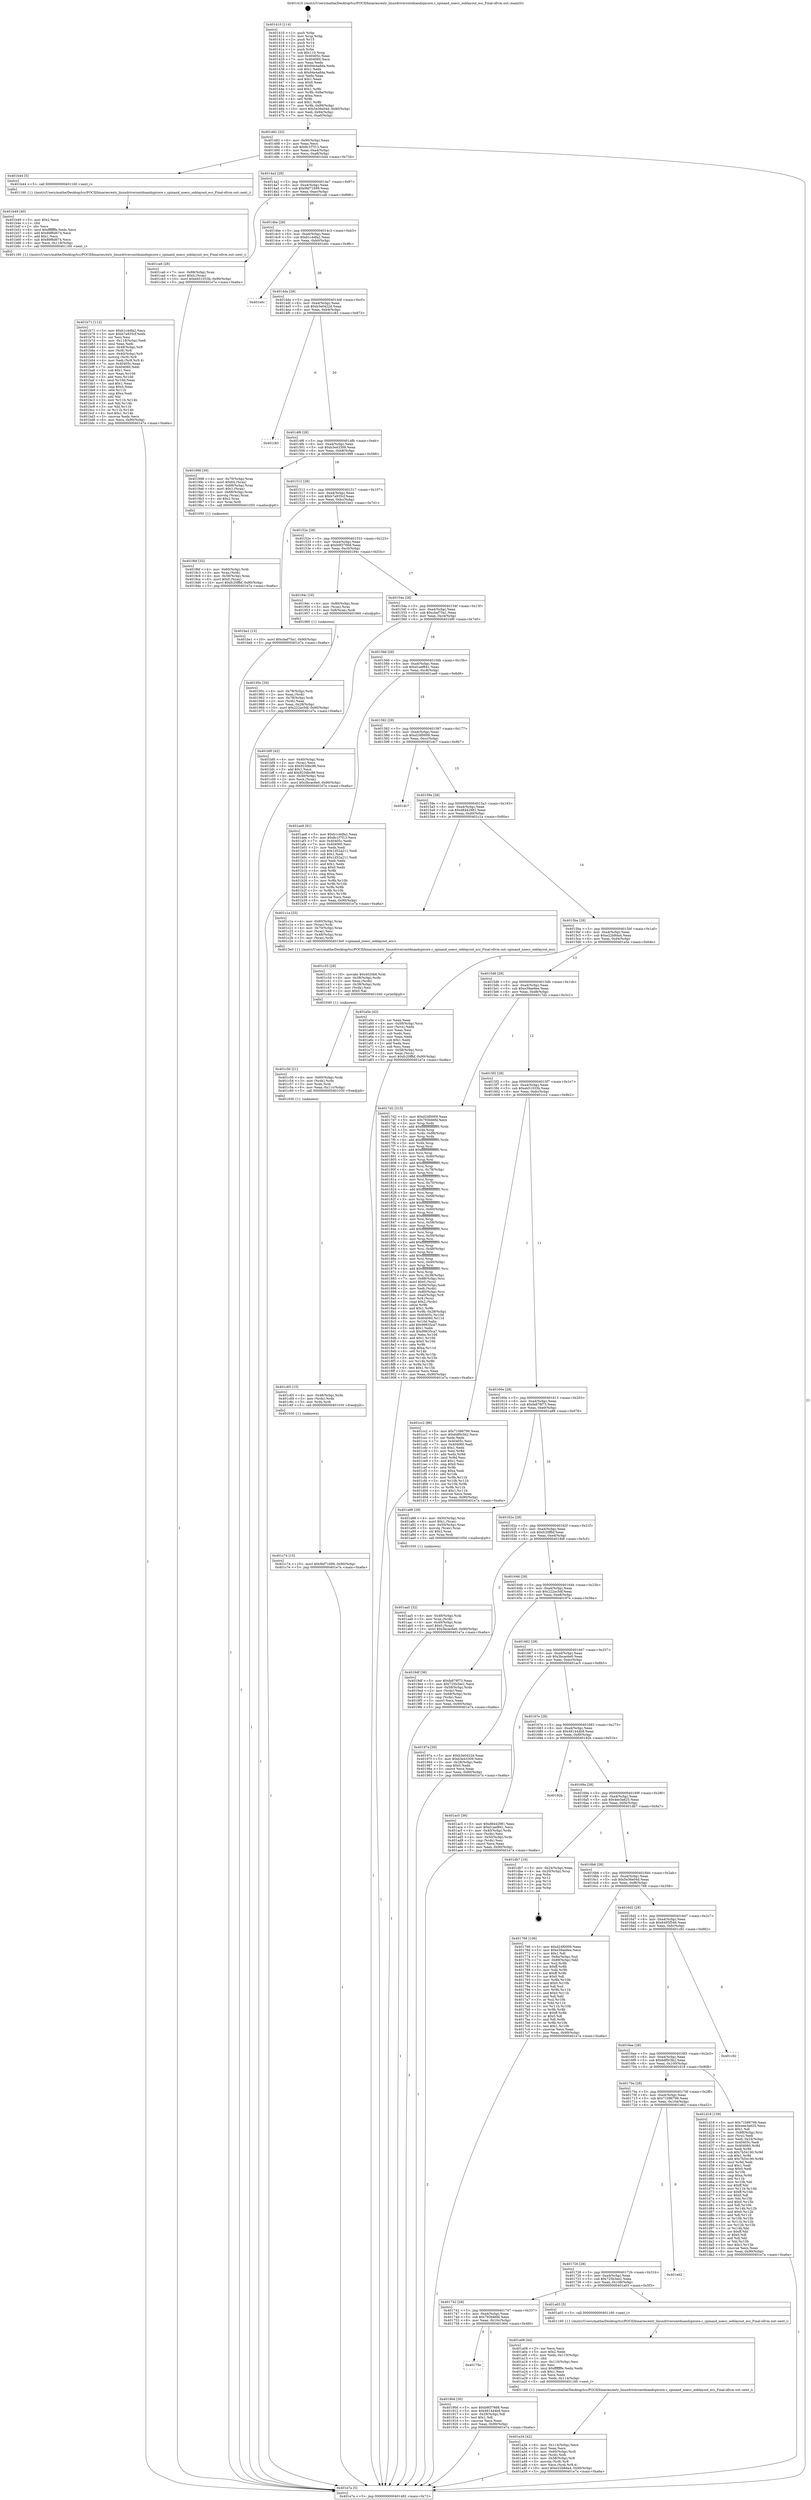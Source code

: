 digraph "0x401410" {
  label = "0x401410 (/mnt/c/Users/mathe/Desktop/tcc/POCII/binaries/extr_linuxdriversmtdnandspicore.c_spinand_noecc_ooblayout_ecc_Final-ollvm.out::main(0))"
  labelloc = "t"
  node[shape=record]

  Entry [label="",width=0.3,height=0.3,shape=circle,fillcolor=black,style=filled]
  "0x401482" [label="{
     0x401482 [32]\l
     | [instrs]\l
     &nbsp;&nbsp;0x401482 \<+6\>: mov -0x90(%rbp),%eax\l
     &nbsp;&nbsp;0x401488 \<+2\>: mov %eax,%ecx\l
     &nbsp;&nbsp;0x40148a \<+6\>: sub $0x8c1f7f13,%ecx\l
     &nbsp;&nbsp;0x401490 \<+6\>: mov %eax,-0xa4(%rbp)\l
     &nbsp;&nbsp;0x401496 \<+6\>: mov %ecx,-0xa8(%rbp)\l
     &nbsp;&nbsp;0x40149c \<+6\>: je 0000000000401b44 \<main+0x734\>\l
  }"]
  "0x401b44" [label="{
     0x401b44 [5]\l
     | [instrs]\l
     &nbsp;&nbsp;0x401b44 \<+5\>: call 0000000000401160 \<next_i\>\l
     | [calls]\l
     &nbsp;&nbsp;0x401160 \{1\} (/mnt/c/Users/mathe/Desktop/tcc/POCII/binaries/extr_linuxdriversmtdnandspicore.c_spinand_noecc_ooblayout_ecc_Final-ollvm.out::next_i)\l
  }"]
  "0x4014a2" [label="{
     0x4014a2 [28]\l
     | [instrs]\l
     &nbsp;&nbsp;0x4014a2 \<+5\>: jmp 00000000004014a7 \<main+0x97\>\l
     &nbsp;&nbsp;0x4014a7 \<+6\>: mov -0xa4(%rbp),%eax\l
     &nbsp;&nbsp;0x4014ad \<+5\>: sub $0x9bf71699,%eax\l
     &nbsp;&nbsp;0x4014b2 \<+6\>: mov %eax,-0xac(%rbp)\l
     &nbsp;&nbsp;0x4014b8 \<+6\>: je 0000000000401ca6 \<main+0x896\>\l
  }"]
  Exit [label="",width=0.3,height=0.3,shape=circle,fillcolor=black,style=filled,peripheries=2]
  "0x401ca6" [label="{
     0x401ca6 [28]\l
     | [instrs]\l
     &nbsp;&nbsp;0x401ca6 \<+7\>: mov -0x88(%rbp),%rax\l
     &nbsp;&nbsp;0x401cad \<+6\>: movl $0x0,(%rax)\l
     &nbsp;&nbsp;0x401cb3 \<+10\>: movl $0xeb51033b,-0x90(%rbp)\l
     &nbsp;&nbsp;0x401cbd \<+5\>: jmp 0000000000401e7a \<main+0xa6a\>\l
  }"]
  "0x4014be" [label="{
     0x4014be [28]\l
     | [instrs]\l
     &nbsp;&nbsp;0x4014be \<+5\>: jmp 00000000004014c3 \<main+0xb3\>\l
     &nbsp;&nbsp;0x4014c3 \<+6\>: mov -0xa4(%rbp),%eax\l
     &nbsp;&nbsp;0x4014c9 \<+5\>: sub $0xb1c4dfa2,%eax\l
     &nbsp;&nbsp;0x4014ce \<+6\>: mov %eax,-0xb0(%rbp)\l
     &nbsp;&nbsp;0x4014d4 \<+6\>: je 0000000000401e0c \<main+0x9fc\>\l
  }"]
  "0x401c74" [label="{
     0x401c74 [15]\l
     | [instrs]\l
     &nbsp;&nbsp;0x401c74 \<+10\>: movl $0x9bf71699,-0x90(%rbp)\l
     &nbsp;&nbsp;0x401c7e \<+5\>: jmp 0000000000401e7a \<main+0xa6a\>\l
  }"]
  "0x401e0c" [label="{
     0x401e0c\l
  }", style=dashed]
  "0x4014da" [label="{
     0x4014da [28]\l
     | [instrs]\l
     &nbsp;&nbsp;0x4014da \<+5\>: jmp 00000000004014df \<main+0xcf\>\l
     &nbsp;&nbsp;0x4014df \<+6\>: mov -0xa4(%rbp),%eax\l
     &nbsp;&nbsp;0x4014e5 \<+5\>: sub $0xb3e0422d,%eax\l
     &nbsp;&nbsp;0x4014ea \<+6\>: mov %eax,-0xb4(%rbp)\l
     &nbsp;&nbsp;0x4014f0 \<+6\>: je 0000000000401c83 \<main+0x873\>\l
  }"]
  "0x401c65" [label="{
     0x401c65 [15]\l
     | [instrs]\l
     &nbsp;&nbsp;0x401c65 \<+4\>: mov -0x48(%rbp),%rdx\l
     &nbsp;&nbsp;0x401c69 \<+3\>: mov (%rdx),%rdx\l
     &nbsp;&nbsp;0x401c6c \<+3\>: mov %rdx,%rdi\l
     &nbsp;&nbsp;0x401c6f \<+5\>: call 0000000000401030 \<free@plt\>\l
     | [calls]\l
     &nbsp;&nbsp;0x401030 \{1\} (unknown)\l
  }"]
  "0x401c83" [label="{
     0x401c83\l
  }", style=dashed]
  "0x4014f6" [label="{
     0x4014f6 [28]\l
     | [instrs]\l
     &nbsp;&nbsp;0x4014f6 \<+5\>: jmp 00000000004014fb \<main+0xeb\>\l
     &nbsp;&nbsp;0x4014fb \<+6\>: mov -0xa4(%rbp),%eax\l
     &nbsp;&nbsp;0x401501 \<+5\>: sub $0xb3e43309,%eax\l
     &nbsp;&nbsp;0x401506 \<+6\>: mov %eax,-0xb8(%rbp)\l
     &nbsp;&nbsp;0x40150c \<+6\>: je 0000000000401998 \<main+0x588\>\l
  }"]
  "0x401c50" [label="{
     0x401c50 [21]\l
     | [instrs]\l
     &nbsp;&nbsp;0x401c50 \<+4\>: mov -0x60(%rbp),%rdx\l
     &nbsp;&nbsp;0x401c54 \<+3\>: mov (%rdx),%rdx\l
     &nbsp;&nbsp;0x401c57 \<+3\>: mov %rdx,%rdi\l
     &nbsp;&nbsp;0x401c5a \<+6\>: mov %eax,-0x11c(%rbp)\l
     &nbsp;&nbsp;0x401c60 \<+5\>: call 0000000000401030 \<free@plt\>\l
     | [calls]\l
     &nbsp;&nbsp;0x401030 \{1\} (unknown)\l
  }"]
  "0x401998" [label="{
     0x401998 [39]\l
     | [instrs]\l
     &nbsp;&nbsp;0x401998 \<+4\>: mov -0x70(%rbp),%rax\l
     &nbsp;&nbsp;0x40199c \<+6\>: movl $0x64,(%rax)\l
     &nbsp;&nbsp;0x4019a2 \<+4\>: mov -0x68(%rbp),%rax\l
     &nbsp;&nbsp;0x4019a6 \<+6\>: movl $0x1,(%rax)\l
     &nbsp;&nbsp;0x4019ac \<+4\>: mov -0x68(%rbp),%rax\l
     &nbsp;&nbsp;0x4019b0 \<+3\>: movslq (%rax),%rax\l
     &nbsp;&nbsp;0x4019b3 \<+4\>: shl $0x2,%rax\l
     &nbsp;&nbsp;0x4019b7 \<+3\>: mov %rax,%rdi\l
     &nbsp;&nbsp;0x4019ba \<+5\>: call 0000000000401050 \<malloc@plt\>\l
     | [calls]\l
     &nbsp;&nbsp;0x401050 \{1\} (unknown)\l
  }"]
  "0x401512" [label="{
     0x401512 [28]\l
     | [instrs]\l
     &nbsp;&nbsp;0x401512 \<+5\>: jmp 0000000000401517 \<main+0x107\>\l
     &nbsp;&nbsp;0x401517 \<+6\>: mov -0xa4(%rbp),%eax\l
     &nbsp;&nbsp;0x40151d \<+5\>: sub $0xb7a935cf,%eax\l
     &nbsp;&nbsp;0x401522 \<+6\>: mov %eax,-0xbc(%rbp)\l
     &nbsp;&nbsp;0x401528 \<+6\>: je 0000000000401be1 \<main+0x7d1\>\l
  }"]
  "0x401c33" [label="{
     0x401c33 [29]\l
     | [instrs]\l
     &nbsp;&nbsp;0x401c33 \<+10\>: movabs $0x4020b6,%rdi\l
     &nbsp;&nbsp;0x401c3d \<+4\>: mov -0x38(%rbp),%rdx\l
     &nbsp;&nbsp;0x401c41 \<+2\>: mov %eax,(%rdx)\l
     &nbsp;&nbsp;0x401c43 \<+4\>: mov -0x38(%rbp),%rdx\l
     &nbsp;&nbsp;0x401c47 \<+2\>: mov (%rdx),%esi\l
     &nbsp;&nbsp;0x401c49 \<+2\>: mov $0x0,%al\l
     &nbsp;&nbsp;0x401c4b \<+5\>: call 0000000000401040 \<printf@plt\>\l
     | [calls]\l
     &nbsp;&nbsp;0x401040 \{1\} (unknown)\l
  }"]
  "0x401be1" [label="{
     0x401be1 [15]\l
     | [instrs]\l
     &nbsp;&nbsp;0x401be1 \<+10\>: movl $0xcbaf75a1,-0x90(%rbp)\l
     &nbsp;&nbsp;0x401beb \<+5\>: jmp 0000000000401e7a \<main+0xa6a\>\l
  }"]
  "0x40152e" [label="{
     0x40152e [28]\l
     | [instrs]\l
     &nbsp;&nbsp;0x40152e \<+5\>: jmp 0000000000401533 \<main+0x123\>\l
     &nbsp;&nbsp;0x401533 \<+6\>: mov -0xa4(%rbp),%eax\l
     &nbsp;&nbsp;0x401539 \<+5\>: sub $0xb9f37668,%eax\l
     &nbsp;&nbsp;0x40153e \<+6\>: mov %eax,-0xc0(%rbp)\l
     &nbsp;&nbsp;0x401544 \<+6\>: je 000000000040194c \<main+0x53c\>\l
  }"]
  "0x401b71" [label="{
     0x401b71 [112]\l
     | [instrs]\l
     &nbsp;&nbsp;0x401b71 \<+5\>: mov $0xb1c4dfa2,%ecx\l
     &nbsp;&nbsp;0x401b76 \<+5\>: mov $0xb7a935cf,%edx\l
     &nbsp;&nbsp;0x401b7b \<+2\>: xor %esi,%esi\l
     &nbsp;&nbsp;0x401b7d \<+6\>: mov -0x118(%rbp),%edi\l
     &nbsp;&nbsp;0x401b83 \<+3\>: imul %eax,%edi\l
     &nbsp;&nbsp;0x401b86 \<+4\>: mov -0x48(%rbp),%r8\l
     &nbsp;&nbsp;0x401b8a \<+3\>: mov (%r8),%r8\l
     &nbsp;&nbsp;0x401b8d \<+4\>: mov -0x40(%rbp),%r9\l
     &nbsp;&nbsp;0x401b91 \<+3\>: movslq (%r9),%r9\l
     &nbsp;&nbsp;0x401b94 \<+4\>: mov %edi,(%r8,%r9,4)\l
     &nbsp;&nbsp;0x401b98 \<+7\>: mov 0x40405c,%eax\l
     &nbsp;&nbsp;0x401b9f \<+7\>: mov 0x404060,%edi\l
     &nbsp;&nbsp;0x401ba6 \<+3\>: sub $0x1,%esi\l
     &nbsp;&nbsp;0x401ba9 \<+3\>: mov %eax,%r10d\l
     &nbsp;&nbsp;0x401bac \<+3\>: add %esi,%r10d\l
     &nbsp;&nbsp;0x401baf \<+4\>: imul %r10d,%eax\l
     &nbsp;&nbsp;0x401bb3 \<+3\>: and $0x1,%eax\l
     &nbsp;&nbsp;0x401bb6 \<+3\>: cmp $0x0,%eax\l
     &nbsp;&nbsp;0x401bb9 \<+4\>: sete %r11b\l
     &nbsp;&nbsp;0x401bbd \<+3\>: cmp $0xa,%edi\l
     &nbsp;&nbsp;0x401bc0 \<+3\>: setl %bl\l
     &nbsp;&nbsp;0x401bc3 \<+3\>: mov %r11b,%r14b\l
     &nbsp;&nbsp;0x401bc6 \<+3\>: and %bl,%r14b\l
     &nbsp;&nbsp;0x401bc9 \<+3\>: xor %bl,%r11b\l
     &nbsp;&nbsp;0x401bcc \<+3\>: or %r11b,%r14b\l
     &nbsp;&nbsp;0x401bcf \<+4\>: test $0x1,%r14b\l
     &nbsp;&nbsp;0x401bd3 \<+3\>: cmovne %edx,%ecx\l
     &nbsp;&nbsp;0x401bd6 \<+6\>: mov %ecx,-0x90(%rbp)\l
     &nbsp;&nbsp;0x401bdc \<+5\>: jmp 0000000000401e7a \<main+0xa6a\>\l
  }"]
  "0x40194c" [label="{
     0x40194c [16]\l
     | [instrs]\l
     &nbsp;&nbsp;0x40194c \<+4\>: mov -0x80(%rbp),%rax\l
     &nbsp;&nbsp;0x401950 \<+3\>: mov (%rax),%rax\l
     &nbsp;&nbsp;0x401953 \<+4\>: mov 0x8(%rax),%rdi\l
     &nbsp;&nbsp;0x401957 \<+5\>: call 0000000000401060 \<atoi@plt\>\l
     | [calls]\l
     &nbsp;&nbsp;0x401060 \{1\} (unknown)\l
  }"]
  "0x40154a" [label="{
     0x40154a [28]\l
     | [instrs]\l
     &nbsp;&nbsp;0x40154a \<+5\>: jmp 000000000040154f \<main+0x13f\>\l
     &nbsp;&nbsp;0x40154f \<+6\>: mov -0xa4(%rbp),%eax\l
     &nbsp;&nbsp;0x401555 \<+5\>: sub $0xcbaf75a1,%eax\l
     &nbsp;&nbsp;0x40155a \<+6\>: mov %eax,-0xc4(%rbp)\l
     &nbsp;&nbsp;0x401560 \<+6\>: je 0000000000401bf0 \<main+0x7e0\>\l
  }"]
  "0x401b49" [label="{
     0x401b49 [40]\l
     | [instrs]\l
     &nbsp;&nbsp;0x401b49 \<+5\>: mov $0x2,%ecx\l
     &nbsp;&nbsp;0x401b4e \<+1\>: cltd\l
     &nbsp;&nbsp;0x401b4f \<+2\>: idiv %ecx\l
     &nbsp;&nbsp;0x401b51 \<+6\>: imul $0xfffffffe,%edx,%ecx\l
     &nbsp;&nbsp;0x401b57 \<+6\>: add $0x89f6d674,%ecx\l
     &nbsp;&nbsp;0x401b5d \<+3\>: add $0x1,%ecx\l
     &nbsp;&nbsp;0x401b60 \<+6\>: sub $0x89f6d674,%ecx\l
     &nbsp;&nbsp;0x401b66 \<+6\>: mov %ecx,-0x118(%rbp)\l
     &nbsp;&nbsp;0x401b6c \<+5\>: call 0000000000401160 \<next_i\>\l
     | [calls]\l
     &nbsp;&nbsp;0x401160 \{1\} (/mnt/c/Users/mathe/Desktop/tcc/POCII/binaries/extr_linuxdriversmtdnandspicore.c_spinand_noecc_ooblayout_ecc_Final-ollvm.out::next_i)\l
  }"]
  "0x401bf0" [label="{
     0x401bf0 [42]\l
     | [instrs]\l
     &nbsp;&nbsp;0x401bf0 \<+4\>: mov -0x40(%rbp),%rax\l
     &nbsp;&nbsp;0x401bf4 \<+2\>: mov (%rax),%ecx\l
     &nbsp;&nbsp;0x401bf6 \<+6\>: sub $0x923dbc98,%ecx\l
     &nbsp;&nbsp;0x401bfc \<+3\>: add $0x1,%ecx\l
     &nbsp;&nbsp;0x401bff \<+6\>: add $0x923dbc98,%ecx\l
     &nbsp;&nbsp;0x401c05 \<+4\>: mov -0x40(%rbp),%rax\l
     &nbsp;&nbsp;0x401c09 \<+2\>: mov %ecx,(%rax)\l
     &nbsp;&nbsp;0x401c0b \<+10\>: movl $0x3bcac6e0,-0x90(%rbp)\l
     &nbsp;&nbsp;0x401c15 \<+5\>: jmp 0000000000401e7a \<main+0xa6a\>\l
  }"]
  "0x401566" [label="{
     0x401566 [28]\l
     | [instrs]\l
     &nbsp;&nbsp;0x401566 \<+5\>: jmp 000000000040156b \<main+0x15b\>\l
     &nbsp;&nbsp;0x40156b \<+6\>: mov -0xa4(%rbp),%eax\l
     &nbsp;&nbsp;0x401571 \<+5\>: sub $0xd1aef841,%eax\l
     &nbsp;&nbsp;0x401576 \<+6\>: mov %eax,-0xc8(%rbp)\l
     &nbsp;&nbsp;0x40157c \<+6\>: je 0000000000401ae9 \<main+0x6d9\>\l
  }"]
  "0x401aa5" [label="{
     0x401aa5 [32]\l
     | [instrs]\l
     &nbsp;&nbsp;0x401aa5 \<+4\>: mov -0x48(%rbp),%rdi\l
     &nbsp;&nbsp;0x401aa9 \<+3\>: mov %rax,(%rdi)\l
     &nbsp;&nbsp;0x401aac \<+4\>: mov -0x40(%rbp),%rax\l
     &nbsp;&nbsp;0x401ab0 \<+6\>: movl $0x0,(%rax)\l
     &nbsp;&nbsp;0x401ab6 \<+10\>: movl $0x3bcac6e0,-0x90(%rbp)\l
     &nbsp;&nbsp;0x401ac0 \<+5\>: jmp 0000000000401e7a \<main+0xa6a\>\l
  }"]
  "0x401ae9" [label="{
     0x401ae9 [91]\l
     | [instrs]\l
     &nbsp;&nbsp;0x401ae9 \<+5\>: mov $0xb1c4dfa2,%eax\l
     &nbsp;&nbsp;0x401aee \<+5\>: mov $0x8c1f7f13,%ecx\l
     &nbsp;&nbsp;0x401af3 \<+7\>: mov 0x40405c,%edx\l
     &nbsp;&nbsp;0x401afa \<+7\>: mov 0x404060,%esi\l
     &nbsp;&nbsp;0x401b01 \<+2\>: mov %edx,%edi\l
     &nbsp;&nbsp;0x401b03 \<+6\>: sub $0x1d52a211,%edi\l
     &nbsp;&nbsp;0x401b09 \<+3\>: sub $0x1,%edi\l
     &nbsp;&nbsp;0x401b0c \<+6\>: add $0x1d52a211,%edi\l
     &nbsp;&nbsp;0x401b12 \<+3\>: imul %edi,%edx\l
     &nbsp;&nbsp;0x401b15 \<+3\>: and $0x1,%edx\l
     &nbsp;&nbsp;0x401b18 \<+3\>: cmp $0x0,%edx\l
     &nbsp;&nbsp;0x401b1b \<+4\>: sete %r8b\l
     &nbsp;&nbsp;0x401b1f \<+3\>: cmp $0xa,%esi\l
     &nbsp;&nbsp;0x401b22 \<+4\>: setl %r9b\l
     &nbsp;&nbsp;0x401b26 \<+3\>: mov %r8b,%r10b\l
     &nbsp;&nbsp;0x401b29 \<+3\>: and %r9b,%r10b\l
     &nbsp;&nbsp;0x401b2c \<+3\>: xor %r9b,%r8b\l
     &nbsp;&nbsp;0x401b2f \<+3\>: or %r8b,%r10b\l
     &nbsp;&nbsp;0x401b32 \<+4\>: test $0x1,%r10b\l
     &nbsp;&nbsp;0x401b36 \<+3\>: cmovne %ecx,%eax\l
     &nbsp;&nbsp;0x401b39 \<+6\>: mov %eax,-0x90(%rbp)\l
     &nbsp;&nbsp;0x401b3f \<+5\>: jmp 0000000000401e7a \<main+0xa6a\>\l
  }"]
  "0x401582" [label="{
     0x401582 [28]\l
     | [instrs]\l
     &nbsp;&nbsp;0x401582 \<+5\>: jmp 0000000000401587 \<main+0x177\>\l
     &nbsp;&nbsp;0x401587 \<+6\>: mov -0xa4(%rbp),%eax\l
     &nbsp;&nbsp;0x40158d \<+5\>: sub $0xd24f0009,%eax\l
     &nbsp;&nbsp;0x401592 \<+6\>: mov %eax,-0xcc(%rbp)\l
     &nbsp;&nbsp;0x401598 \<+6\>: je 0000000000401dc7 \<main+0x9b7\>\l
  }"]
  "0x401a34" [label="{
     0x401a34 [42]\l
     | [instrs]\l
     &nbsp;&nbsp;0x401a34 \<+6\>: mov -0x114(%rbp),%ecx\l
     &nbsp;&nbsp;0x401a3a \<+3\>: imul %eax,%ecx\l
     &nbsp;&nbsp;0x401a3d \<+4\>: mov -0x60(%rbp),%rdi\l
     &nbsp;&nbsp;0x401a41 \<+3\>: mov (%rdi),%rdi\l
     &nbsp;&nbsp;0x401a44 \<+4\>: mov -0x58(%rbp),%r8\l
     &nbsp;&nbsp;0x401a48 \<+3\>: movslq (%r8),%r8\l
     &nbsp;&nbsp;0x401a4b \<+4\>: mov %ecx,(%rdi,%r8,4)\l
     &nbsp;&nbsp;0x401a4f \<+10\>: movl $0xe22b8da4,-0x90(%rbp)\l
     &nbsp;&nbsp;0x401a59 \<+5\>: jmp 0000000000401e7a \<main+0xa6a\>\l
  }"]
  "0x401dc7" [label="{
     0x401dc7\l
  }", style=dashed]
  "0x40159e" [label="{
     0x40159e [28]\l
     | [instrs]\l
     &nbsp;&nbsp;0x40159e \<+5\>: jmp 00000000004015a3 \<main+0x193\>\l
     &nbsp;&nbsp;0x4015a3 \<+6\>: mov -0xa4(%rbp),%eax\l
     &nbsp;&nbsp;0x4015a9 \<+5\>: sub $0xd8442981,%eax\l
     &nbsp;&nbsp;0x4015ae \<+6\>: mov %eax,-0xd0(%rbp)\l
     &nbsp;&nbsp;0x4015b4 \<+6\>: je 0000000000401c1a \<main+0x80a\>\l
  }"]
  "0x401a08" [label="{
     0x401a08 [44]\l
     | [instrs]\l
     &nbsp;&nbsp;0x401a08 \<+2\>: xor %ecx,%ecx\l
     &nbsp;&nbsp;0x401a0a \<+5\>: mov $0x2,%edx\l
     &nbsp;&nbsp;0x401a0f \<+6\>: mov %edx,-0x110(%rbp)\l
     &nbsp;&nbsp;0x401a15 \<+1\>: cltd\l
     &nbsp;&nbsp;0x401a16 \<+6\>: mov -0x110(%rbp),%esi\l
     &nbsp;&nbsp;0x401a1c \<+2\>: idiv %esi\l
     &nbsp;&nbsp;0x401a1e \<+6\>: imul $0xfffffffe,%edx,%edx\l
     &nbsp;&nbsp;0x401a24 \<+3\>: sub $0x1,%ecx\l
     &nbsp;&nbsp;0x401a27 \<+2\>: sub %ecx,%edx\l
     &nbsp;&nbsp;0x401a29 \<+6\>: mov %edx,-0x114(%rbp)\l
     &nbsp;&nbsp;0x401a2f \<+5\>: call 0000000000401160 \<next_i\>\l
     | [calls]\l
     &nbsp;&nbsp;0x401160 \{1\} (/mnt/c/Users/mathe/Desktop/tcc/POCII/binaries/extr_linuxdriversmtdnandspicore.c_spinand_noecc_ooblayout_ecc_Final-ollvm.out::next_i)\l
  }"]
  "0x401c1a" [label="{
     0x401c1a [25]\l
     | [instrs]\l
     &nbsp;&nbsp;0x401c1a \<+4\>: mov -0x60(%rbp),%rax\l
     &nbsp;&nbsp;0x401c1e \<+3\>: mov (%rax),%rdi\l
     &nbsp;&nbsp;0x401c21 \<+4\>: mov -0x70(%rbp),%rax\l
     &nbsp;&nbsp;0x401c25 \<+2\>: mov (%rax),%esi\l
     &nbsp;&nbsp;0x401c27 \<+4\>: mov -0x48(%rbp),%rax\l
     &nbsp;&nbsp;0x401c2b \<+3\>: mov (%rax),%rdx\l
     &nbsp;&nbsp;0x401c2e \<+5\>: call 00000000004013e0 \<spinand_noecc_ooblayout_ecc\>\l
     | [calls]\l
     &nbsp;&nbsp;0x4013e0 \{1\} (/mnt/c/Users/mathe/Desktop/tcc/POCII/binaries/extr_linuxdriversmtdnandspicore.c_spinand_noecc_ooblayout_ecc_Final-ollvm.out::spinand_noecc_ooblayout_ecc)\l
  }"]
  "0x4015ba" [label="{
     0x4015ba [28]\l
     | [instrs]\l
     &nbsp;&nbsp;0x4015ba \<+5\>: jmp 00000000004015bf \<main+0x1af\>\l
     &nbsp;&nbsp;0x4015bf \<+6\>: mov -0xa4(%rbp),%eax\l
     &nbsp;&nbsp;0x4015c5 \<+5\>: sub $0xe22b8da4,%eax\l
     &nbsp;&nbsp;0x4015ca \<+6\>: mov %eax,-0xd4(%rbp)\l
     &nbsp;&nbsp;0x4015d0 \<+6\>: je 0000000000401a5e \<main+0x64e\>\l
  }"]
  "0x4019bf" [label="{
     0x4019bf [32]\l
     | [instrs]\l
     &nbsp;&nbsp;0x4019bf \<+4\>: mov -0x60(%rbp),%rdi\l
     &nbsp;&nbsp;0x4019c3 \<+3\>: mov %rax,(%rdi)\l
     &nbsp;&nbsp;0x4019c6 \<+4\>: mov -0x58(%rbp),%rax\l
     &nbsp;&nbsp;0x4019ca \<+6\>: movl $0x0,(%rax)\l
     &nbsp;&nbsp;0x4019d0 \<+10\>: movl $0xfc20ffbf,-0x90(%rbp)\l
     &nbsp;&nbsp;0x4019da \<+5\>: jmp 0000000000401e7a \<main+0xa6a\>\l
  }"]
  "0x401a5e" [label="{
     0x401a5e [42]\l
     | [instrs]\l
     &nbsp;&nbsp;0x401a5e \<+2\>: xor %eax,%eax\l
     &nbsp;&nbsp;0x401a60 \<+4\>: mov -0x58(%rbp),%rcx\l
     &nbsp;&nbsp;0x401a64 \<+2\>: mov (%rcx),%edx\l
     &nbsp;&nbsp;0x401a66 \<+2\>: mov %eax,%esi\l
     &nbsp;&nbsp;0x401a68 \<+2\>: sub %edx,%esi\l
     &nbsp;&nbsp;0x401a6a \<+2\>: mov %eax,%edx\l
     &nbsp;&nbsp;0x401a6c \<+3\>: sub $0x1,%edx\l
     &nbsp;&nbsp;0x401a6f \<+2\>: add %edx,%esi\l
     &nbsp;&nbsp;0x401a71 \<+2\>: sub %esi,%eax\l
     &nbsp;&nbsp;0x401a73 \<+4\>: mov -0x58(%rbp),%rcx\l
     &nbsp;&nbsp;0x401a77 \<+2\>: mov %eax,(%rcx)\l
     &nbsp;&nbsp;0x401a79 \<+10\>: movl $0xfc20ffbf,-0x90(%rbp)\l
     &nbsp;&nbsp;0x401a83 \<+5\>: jmp 0000000000401e7a \<main+0xa6a\>\l
  }"]
  "0x4015d6" [label="{
     0x4015d6 [28]\l
     | [instrs]\l
     &nbsp;&nbsp;0x4015d6 \<+5\>: jmp 00000000004015db \<main+0x1cb\>\l
     &nbsp;&nbsp;0x4015db \<+6\>: mov -0xa4(%rbp),%eax\l
     &nbsp;&nbsp;0x4015e1 \<+5\>: sub $0xe39ae9ee,%eax\l
     &nbsp;&nbsp;0x4015e6 \<+6\>: mov %eax,-0xd8(%rbp)\l
     &nbsp;&nbsp;0x4015ec \<+6\>: je 00000000004017d2 \<main+0x3c2\>\l
  }"]
  "0x40195c" [label="{
     0x40195c [30]\l
     | [instrs]\l
     &nbsp;&nbsp;0x40195c \<+4\>: mov -0x78(%rbp),%rdi\l
     &nbsp;&nbsp;0x401960 \<+2\>: mov %eax,(%rdi)\l
     &nbsp;&nbsp;0x401962 \<+4\>: mov -0x78(%rbp),%rdi\l
     &nbsp;&nbsp;0x401966 \<+2\>: mov (%rdi),%eax\l
     &nbsp;&nbsp;0x401968 \<+3\>: mov %eax,-0x28(%rbp)\l
     &nbsp;&nbsp;0x40196b \<+10\>: movl $0x222ac5df,-0x90(%rbp)\l
     &nbsp;&nbsp;0x401975 \<+5\>: jmp 0000000000401e7a \<main+0xa6a\>\l
  }"]
  "0x4017d2" [label="{
     0x4017d2 [315]\l
     | [instrs]\l
     &nbsp;&nbsp;0x4017d2 \<+5\>: mov $0xd24f0009,%eax\l
     &nbsp;&nbsp;0x4017d7 \<+5\>: mov $0x793b46fd,%ecx\l
     &nbsp;&nbsp;0x4017dc \<+3\>: mov %rsp,%rdx\l
     &nbsp;&nbsp;0x4017df \<+4\>: add $0xfffffffffffffff0,%rdx\l
     &nbsp;&nbsp;0x4017e3 \<+3\>: mov %rdx,%rsp\l
     &nbsp;&nbsp;0x4017e6 \<+7\>: mov %rdx,-0x88(%rbp)\l
     &nbsp;&nbsp;0x4017ed \<+3\>: mov %rsp,%rdx\l
     &nbsp;&nbsp;0x4017f0 \<+4\>: add $0xfffffffffffffff0,%rdx\l
     &nbsp;&nbsp;0x4017f4 \<+3\>: mov %rdx,%rsp\l
     &nbsp;&nbsp;0x4017f7 \<+3\>: mov %rsp,%rsi\l
     &nbsp;&nbsp;0x4017fa \<+4\>: add $0xfffffffffffffff0,%rsi\l
     &nbsp;&nbsp;0x4017fe \<+3\>: mov %rsi,%rsp\l
     &nbsp;&nbsp;0x401801 \<+4\>: mov %rsi,-0x80(%rbp)\l
     &nbsp;&nbsp;0x401805 \<+3\>: mov %rsp,%rsi\l
     &nbsp;&nbsp;0x401808 \<+4\>: add $0xfffffffffffffff0,%rsi\l
     &nbsp;&nbsp;0x40180c \<+3\>: mov %rsi,%rsp\l
     &nbsp;&nbsp;0x40180f \<+4\>: mov %rsi,-0x78(%rbp)\l
     &nbsp;&nbsp;0x401813 \<+3\>: mov %rsp,%rsi\l
     &nbsp;&nbsp;0x401816 \<+4\>: add $0xfffffffffffffff0,%rsi\l
     &nbsp;&nbsp;0x40181a \<+3\>: mov %rsi,%rsp\l
     &nbsp;&nbsp;0x40181d \<+4\>: mov %rsi,-0x70(%rbp)\l
     &nbsp;&nbsp;0x401821 \<+3\>: mov %rsp,%rsi\l
     &nbsp;&nbsp;0x401824 \<+4\>: add $0xfffffffffffffff0,%rsi\l
     &nbsp;&nbsp;0x401828 \<+3\>: mov %rsi,%rsp\l
     &nbsp;&nbsp;0x40182b \<+4\>: mov %rsi,-0x68(%rbp)\l
     &nbsp;&nbsp;0x40182f \<+3\>: mov %rsp,%rsi\l
     &nbsp;&nbsp;0x401832 \<+4\>: add $0xfffffffffffffff0,%rsi\l
     &nbsp;&nbsp;0x401836 \<+3\>: mov %rsi,%rsp\l
     &nbsp;&nbsp;0x401839 \<+4\>: mov %rsi,-0x60(%rbp)\l
     &nbsp;&nbsp;0x40183d \<+3\>: mov %rsp,%rsi\l
     &nbsp;&nbsp;0x401840 \<+4\>: add $0xfffffffffffffff0,%rsi\l
     &nbsp;&nbsp;0x401844 \<+3\>: mov %rsi,%rsp\l
     &nbsp;&nbsp;0x401847 \<+4\>: mov %rsi,-0x58(%rbp)\l
     &nbsp;&nbsp;0x40184b \<+3\>: mov %rsp,%rsi\l
     &nbsp;&nbsp;0x40184e \<+4\>: add $0xfffffffffffffff0,%rsi\l
     &nbsp;&nbsp;0x401852 \<+3\>: mov %rsi,%rsp\l
     &nbsp;&nbsp;0x401855 \<+4\>: mov %rsi,-0x50(%rbp)\l
     &nbsp;&nbsp;0x401859 \<+3\>: mov %rsp,%rsi\l
     &nbsp;&nbsp;0x40185c \<+4\>: add $0xfffffffffffffff0,%rsi\l
     &nbsp;&nbsp;0x401860 \<+3\>: mov %rsi,%rsp\l
     &nbsp;&nbsp;0x401863 \<+4\>: mov %rsi,-0x48(%rbp)\l
     &nbsp;&nbsp;0x401867 \<+3\>: mov %rsp,%rsi\l
     &nbsp;&nbsp;0x40186a \<+4\>: add $0xfffffffffffffff0,%rsi\l
     &nbsp;&nbsp;0x40186e \<+3\>: mov %rsi,%rsp\l
     &nbsp;&nbsp;0x401871 \<+4\>: mov %rsi,-0x40(%rbp)\l
     &nbsp;&nbsp;0x401875 \<+3\>: mov %rsp,%rsi\l
     &nbsp;&nbsp;0x401878 \<+4\>: add $0xfffffffffffffff0,%rsi\l
     &nbsp;&nbsp;0x40187c \<+3\>: mov %rsi,%rsp\l
     &nbsp;&nbsp;0x40187f \<+4\>: mov %rsi,-0x38(%rbp)\l
     &nbsp;&nbsp;0x401883 \<+7\>: mov -0x88(%rbp),%rsi\l
     &nbsp;&nbsp;0x40188a \<+6\>: movl $0x0,(%rsi)\l
     &nbsp;&nbsp;0x401890 \<+6\>: mov -0x94(%rbp),%edi\l
     &nbsp;&nbsp;0x401896 \<+2\>: mov %edi,(%rdx)\l
     &nbsp;&nbsp;0x401898 \<+4\>: mov -0x80(%rbp),%rsi\l
     &nbsp;&nbsp;0x40189c \<+7\>: mov -0xa0(%rbp),%r8\l
     &nbsp;&nbsp;0x4018a3 \<+3\>: mov %r8,(%rsi)\l
     &nbsp;&nbsp;0x4018a6 \<+3\>: cmpl $0x2,(%rdx)\l
     &nbsp;&nbsp;0x4018a9 \<+4\>: setne %r9b\l
     &nbsp;&nbsp;0x4018ad \<+4\>: and $0x1,%r9b\l
     &nbsp;&nbsp;0x4018b1 \<+4\>: mov %r9b,-0x29(%rbp)\l
     &nbsp;&nbsp;0x4018b5 \<+8\>: mov 0x40405c,%r10d\l
     &nbsp;&nbsp;0x4018bd \<+8\>: mov 0x404060,%r11d\l
     &nbsp;&nbsp;0x4018c5 \<+3\>: mov %r10d,%ebx\l
     &nbsp;&nbsp;0x4018c8 \<+6\>: add $0x99635ca7,%ebx\l
     &nbsp;&nbsp;0x4018ce \<+3\>: sub $0x1,%ebx\l
     &nbsp;&nbsp;0x4018d1 \<+6\>: sub $0x99635ca7,%ebx\l
     &nbsp;&nbsp;0x4018d7 \<+4\>: imul %ebx,%r10d\l
     &nbsp;&nbsp;0x4018db \<+4\>: and $0x1,%r10d\l
     &nbsp;&nbsp;0x4018df \<+4\>: cmp $0x0,%r10d\l
     &nbsp;&nbsp;0x4018e3 \<+4\>: sete %r9b\l
     &nbsp;&nbsp;0x4018e7 \<+4\>: cmp $0xa,%r11d\l
     &nbsp;&nbsp;0x4018eb \<+4\>: setl %r14b\l
     &nbsp;&nbsp;0x4018ef \<+3\>: mov %r9b,%r15b\l
     &nbsp;&nbsp;0x4018f2 \<+3\>: and %r14b,%r15b\l
     &nbsp;&nbsp;0x4018f5 \<+3\>: xor %r14b,%r9b\l
     &nbsp;&nbsp;0x4018f8 \<+3\>: or %r9b,%r15b\l
     &nbsp;&nbsp;0x4018fb \<+4\>: test $0x1,%r15b\l
     &nbsp;&nbsp;0x4018ff \<+3\>: cmovne %ecx,%eax\l
     &nbsp;&nbsp;0x401902 \<+6\>: mov %eax,-0x90(%rbp)\l
     &nbsp;&nbsp;0x401908 \<+5\>: jmp 0000000000401e7a \<main+0xa6a\>\l
  }"]
  "0x4015f2" [label="{
     0x4015f2 [28]\l
     | [instrs]\l
     &nbsp;&nbsp;0x4015f2 \<+5\>: jmp 00000000004015f7 \<main+0x1e7\>\l
     &nbsp;&nbsp;0x4015f7 \<+6\>: mov -0xa4(%rbp),%eax\l
     &nbsp;&nbsp;0x4015fd \<+5\>: sub $0xeb51033b,%eax\l
     &nbsp;&nbsp;0x401602 \<+6\>: mov %eax,-0xdc(%rbp)\l
     &nbsp;&nbsp;0x401608 \<+6\>: je 0000000000401cc2 \<main+0x8b2\>\l
  }"]
  "0x40175e" [label="{
     0x40175e\l
  }", style=dashed]
  "0x401cc2" [label="{
     0x401cc2 [86]\l
     | [instrs]\l
     &nbsp;&nbsp;0x401cc2 \<+5\>: mov $0x71086799,%eax\l
     &nbsp;&nbsp;0x401cc7 \<+5\>: mov $0x6df0c5b2,%ecx\l
     &nbsp;&nbsp;0x401ccc \<+2\>: xor %edx,%edx\l
     &nbsp;&nbsp;0x401cce \<+7\>: mov 0x40405c,%esi\l
     &nbsp;&nbsp;0x401cd5 \<+7\>: mov 0x404060,%edi\l
     &nbsp;&nbsp;0x401cdc \<+3\>: sub $0x1,%edx\l
     &nbsp;&nbsp;0x401cdf \<+3\>: mov %esi,%r8d\l
     &nbsp;&nbsp;0x401ce2 \<+3\>: add %edx,%r8d\l
     &nbsp;&nbsp;0x401ce5 \<+4\>: imul %r8d,%esi\l
     &nbsp;&nbsp;0x401ce9 \<+3\>: and $0x1,%esi\l
     &nbsp;&nbsp;0x401cec \<+3\>: cmp $0x0,%esi\l
     &nbsp;&nbsp;0x401cef \<+4\>: sete %r9b\l
     &nbsp;&nbsp;0x401cf3 \<+3\>: cmp $0xa,%edi\l
     &nbsp;&nbsp;0x401cf6 \<+4\>: setl %r10b\l
     &nbsp;&nbsp;0x401cfa \<+3\>: mov %r9b,%r11b\l
     &nbsp;&nbsp;0x401cfd \<+3\>: and %r10b,%r11b\l
     &nbsp;&nbsp;0x401d00 \<+3\>: xor %r10b,%r9b\l
     &nbsp;&nbsp;0x401d03 \<+3\>: or %r9b,%r11b\l
     &nbsp;&nbsp;0x401d06 \<+4\>: test $0x1,%r11b\l
     &nbsp;&nbsp;0x401d0a \<+3\>: cmovne %ecx,%eax\l
     &nbsp;&nbsp;0x401d0d \<+6\>: mov %eax,-0x90(%rbp)\l
     &nbsp;&nbsp;0x401d13 \<+5\>: jmp 0000000000401e7a \<main+0xa6a\>\l
  }"]
  "0x40160e" [label="{
     0x40160e [28]\l
     | [instrs]\l
     &nbsp;&nbsp;0x40160e \<+5\>: jmp 0000000000401613 \<main+0x203\>\l
     &nbsp;&nbsp;0x401613 \<+6\>: mov -0xa4(%rbp),%eax\l
     &nbsp;&nbsp;0x401619 \<+5\>: sub $0xfa878f73,%eax\l
     &nbsp;&nbsp;0x40161e \<+6\>: mov %eax,-0xe0(%rbp)\l
     &nbsp;&nbsp;0x401624 \<+6\>: je 0000000000401a88 \<main+0x678\>\l
  }"]
  "0x40190d" [label="{
     0x40190d [30]\l
     | [instrs]\l
     &nbsp;&nbsp;0x40190d \<+5\>: mov $0xb9f37668,%eax\l
     &nbsp;&nbsp;0x401912 \<+5\>: mov $0x481444b8,%ecx\l
     &nbsp;&nbsp;0x401917 \<+3\>: mov -0x29(%rbp),%dl\l
     &nbsp;&nbsp;0x40191a \<+3\>: test $0x1,%dl\l
     &nbsp;&nbsp;0x40191d \<+3\>: cmovne %ecx,%eax\l
     &nbsp;&nbsp;0x401920 \<+6\>: mov %eax,-0x90(%rbp)\l
     &nbsp;&nbsp;0x401926 \<+5\>: jmp 0000000000401e7a \<main+0xa6a\>\l
  }"]
  "0x401a88" [label="{
     0x401a88 [29]\l
     | [instrs]\l
     &nbsp;&nbsp;0x401a88 \<+4\>: mov -0x50(%rbp),%rax\l
     &nbsp;&nbsp;0x401a8c \<+6\>: movl $0x1,(%rax)\l
     &nbsp;&nbsp;0x401a92 \<+4\>: mov -0x50(%rbp),%rax\l
     &nbsp;&nbsp;0x401a96 \<+3\>: movslq (%rax),%rax\l
     &nbsp;&nbsp;0x401a99 \<+4\>: shl $0x2,%rax\l
     &nbsp;&nbsp;0x401a9d \<+3\>: mov %rax,%rdi\l
     &nbsp;&nbsp;0x401aa0 \<+5\>: call 0000000000401050 \<malloc@plt\>\l
     | [calls]\l
     &nbsp;&nbsp;0x401050 \{1\} (unknown)\l
  }"]
  "0x40162a" [label="{
     0x40162a [28]\l
     | [instrs]\l
     &nbsp;&nbsp;0x40162a \<+5\>: jmp 000000000040162f \<main+0x21f\>\l
     &nbsp;&nbsp;0x40162f \<+6\>: mov -0xa4(%rbp),%eax\l
     &nbsp;&nbsp;0x401635 \<+5\>: sub $0xfc20ffbf,%eax\l
     &nbsp;&nbsp;0x40163a \<+6\>: mov %eax,-0xe4(%rbp)\l
     &nbsp;&nbsp;0x401640 \<+6\>: je 00000000004019df \<main+0x5cf\>\l
  }"]
  "0x401742" [label="{
     0x401742 [28]\l
     | [instrs]\l
     &nbsp;&nbsp;0x401742 \<+5\>: jmp 0000000000401747 \<main+0x337\>\l
     &nbsp;&nbsp;0x401747 \<+6\>: mov -0xa4(%rbp),%eax\l
     &nbsp;&nbsp;0x40174d \<+5\>: sub $0x793b46fd,%eax\l
     &nbsp;&nbsp;0x401752 \<+6\>: mov %eax,-0x10c(%rbp)\l
     &nbsp;&nbsp;0x401758 \<+6\>: je 000000000040190d \<main+0x4fd\>\l
  }"]
  "0x4019df" [label="{
     0x4019df [36]\l
     | [instrs]\l
     &nbsp;&nbsp;0x4019df \<+5\>: mov $0xfa878f73,%eax\l
     &nbsp;&nbsp;0x4019e4 \<+5\>: mov $0x725b3ee1,%ecx\l
     &nbsp;&nbsp;0x4019e9 \<+4\>: mov -0x58(%rbp),%rdx\l
     &nbsp;&nbsp;0x4019ed \<+2\>: mov (%rdx),%esi\l
     &nbsp;&nbsp;0x4019ef \<+4\>: mov -0x68(%rbp),%rdx\l
     &nbsp;&nbsp;0x4019f3 \<+2\>: cmp (%rdx),%esi\l
     &nbsp;&nbsp;0x4019f5 \<+3\>: cmovl %ecx,%eax\l
     &nbsp;&nbsp;0x4019f8 \<+6\>: mov %eax,-0x90(%rbp)\l
     &nbsp;&nbsp;0x4019fe \<+5\>: jmp 0000000000401e7a \<main+0xa6a\>\l
  }"]
  "0x401646" [label="{
     0x401646 [28]\l
     | [instrs]\l
     &nbsp;&nbsp;0x401646 \<+5\>: jmp 000000000040164b \<main+0x23b\>\l
     &nbsp;&nbsp;0x40164b \<+6\>: mov -0xa4(%rbp),%eax\l
     &nbsp;&nbsp;0x401651 \<+5\>: sub $0x222ac5df,%eax\l
     &nbsp;&nbsp;0x401656 \<+6\>: mov %eax,-0xe8(%rbp)\l
     &nbsp;&nbsp;0x40165c \<+6\>: je 000000000040197a \<main+0x56a\>\l
  }"]
  "0x401a03" [label="{
     0x401a03 [5]\l
     | [instrs]\l
     &nbsp;&nbsp;0x401a03 \<+5\>: call 0000000000401160 \<next_i\>\l
     | [calls]\l
     &nbsp;&nbsp;0x401160 \{1\} (/mnt/c/Users/mathe/Desktop/tcc/POCII/binaries/extr_linuxdriversmtdnandspicore.c_spinand_noecc_ooblayout_ecc_Final-ollvm.out::next_i)\l
  }"]
  "0x40197a" [label="{
     0x40197a [30]\l
     | [instrs]\l
     &nbsp;&nbsp;0x40197a \<+5\>: mov $0xb3e0422d,%eax\l
     &nbsp;&nbsp;0x40197f \<+5\>: mov $0xb3e43309,%ecx\l
     &nbsp;&nbsp;0x401984 \<+3\>: mov -0x28(%rbp),%edx\l
     &nbsp;&nbsp;0x401987 \<+3\>: cmp $0x0,%edx\l
     &nbsp;&nbsp;0x40198a \<+3\>: cmove %ecx,%eax\l
     &nbsp;&nbsp;0x40198d \<+6\>: mov %eax,-0x90(%rbp)\l
     &nbsp;&nbsp;0x401993 \<+5\>: jmp 0000000000401e7a \<main+0xa6a\>\l
  }"]
  "0x401662" [label="{
     0x401662 [28]\l
     | [instrs]\l
     &nbsp;&nbsp;0x401662 \<+5\>: jmp 0000000000401667 \<main+0x257\>\l
     &nbsp;&nbsp;0x401667 \<+6\>: mov -0xa4(%rbp),%eax\l
     &nbsp;&nbsp;0x40166d \<+5\>: sub $0x3bcac6e0,%eax\l
     &nbsp;&nbsp;0x401672 \<+6\>: mov %eax,-0xec(%rbp)\l
     &nbsp;&nbsp;0x401678 \<+6\>: je 0000000000401ac5 \<main+0x6b5\>\l
  }"]
  "0x401726" [label="{
     0x401726 [28]\l
     | [instrs]\l
     &nbsp;&nbsp;0x401726 \<+5\>: jmp 000000000040172b \<main+0x31b\>\l
     &nbsp;&nbsp;0x40172b \<+6\>: mov -0xa4(%rbp),%eax\l
     &nbsp;&nbsp;0x401731 \<+5\>: sub $0x725b3ee1,%eax\l
     &nbsp;&nbsp;0x401736 \<+6\>: mov %eax,-0x108(%rbp)\l
     &nbsp;&nbsp;0x40173c \<+6\>: je 0000000000401a03 \<main+0x5f3\>\l
  }"]
  "0x401ac5" [label="{
     0x401ac5 [36]\l
     | [instrs]\l
     &nbsp;&nbsp;0x401ac5 \<+5\>: mov $0xd8442981,%eax\l
     &nbsp;&nbsp;0x401aca \<+5\>: mov $0xd1aef841,%ecx\l
     &nbsp;&nbsp;0x401acf \<+4\>: mov -0x40(%rbp),%rdx\l
     &nbsp;&nbsp;0x401ad3 \<+2\>: mov (%rdx),%esi\l
     &nbsp;&nbsp;0x401ad5 \<+4\>: mov -0x50(%rbp),%rdx\l
     &nbsp;&nbsp;0x401ad9 \<+2\>: cmp (%rdx),%esi\l
     &nbsp;&nbsp;0x401adb \<+3\>: cmovl %ecx,%eax\l
     &nbsp;&nbsp;0x401ade \<+6\>: mov %eax,-0x90(%rbp)\l
     &nbsp;&nbsp;0x401ae4 \<+5\>: jmp 0000000000401e7a \<main+0xa6a\>\l
  }"]
  "0x40167e" [label="{
     0x40167e [28]\l
     | [instrs]\l
     &nbsp;&nbsp;0x40167e \<+5\>: jmp 0000000000401683 \<main+0x273\>\l
     &nbsp;&nbsp;0x401683 \<+6\>: mov -0xa4(%rbp),%eax\l
     &nbsp;&nbsp;0x401689 \<+5\>: sub $0x481444b8,%eax\l
     &nbsp;&nbsp;0x40168e \<+6\>: mov %eax,-0xf0(%rbp)\l
     &nbsp;&nbsp;0x401694 \<+6\>: je 000000000040192b \<main+0x51b\>\l
  }"]
  "0x401e62" [label="{
     0x401e62\l
  }", style=dashed]
  "0x40192b" [label="{
     0x40192b\l
  }", style=dashed]
  "0x40169a" [label="{
     0x40169a [28]\l
     | [instrs]\l
     &nbsp;&nbsp;0x40169a \<+5\>: jmp 000000000040169f \<main+0x28f\>\l
     &nbsp;&nbsp;0x40169f \<+6\>: mov -0xa4(%rbp),%eax\l
     &nbsp;&nbsp;0x4016a5 \<+5\>: sub $0x4ee3a625,%eax\l
     &nbsp;&nbsp;0x4016aa \<+6\>: mov %eax,-0xf4(%rbp)\l
     &nbsp;&nbsp;0x4016b0 \<+6\>: je 0000000000401db7 \<main+0x9a7\>\l
  }"]
  "0x40170a" [label="{
     0x40170a [28]\l
     | [instrs]\l
     &nbsp;&nbsp;0x40170a \<+5\>: jmp 000000000040170f \<main+0x2ff\>\l
     &nbsp;&nbsp;0x40170f \<+6\>: mov -0xa4(%rbp),%eax\l
     &nbsp;&nbsp;0x401715 \<+5\>: sub $0x71086799,%eax\l
     &nbsp;&nbsp;0x40171a \<+6\>: mov %eax,-0x104(%rbp)\l
     &nbsp;&nbsp;0x401720 \<+6\>: je 0000000000401e62 \<main+0xa52\>\l
  }"]
  "0x401db7" [label="{
     0x401db7 [16]\l
     | [instrs]\l
     &nbsp;&nbsp;0x401db7 \<+3\>: mov -0x24(%rbp),%eax\l
     &nbsp;&nbsp;0x401dba \<+4\>: lea -0x20(%rbp),%rsp\l
     &nbsp;&nbsp;0x401dbe \<+1\>: pop %rbx\l
     &nbsp;&nbsp;0x401dbf \<+2\>: pop %r12\l
     &nbsp;&nbsp;0x401dc1 \<+2\>: pop %r14\l
     &nbsp;&nbsp;0x401dc3 \<+2\>: pop %r15\l
     &nbsp;&nbsp;0x401dc5 \<+1\>: pop %rbp\l
     &nbsp;&nbsp;0x401dc6 \<+1\>: ret\l
  }"]
  "0x4016b6" [label="{
     0x4016b6 [28]\l
     | [instrs]\l
     &nbsp;&nbsp;0x4016b6 \<+5\>: jmp 00000000004016bb \<main+0x2ab\>\l
     &nbsp;&nbsp;0x4016bb \<+6\>: mov -0xa4(%rbp),%eax\l
     &nbsp;&nbsp;0x4016c1 \<+5\>: sub $0x5e36e04d,%eax\l
     &nbsp;&nbsp;0x4016c6 \<+6\>: mov %eax,-0xf8(%rbp)\l
     &nbsp;&nbsp;0x4016cc \<+6\>: je 0000000000401768 \<main+0x358\>\l
  }"]
  "0x401d18" [label="{
     0x401d18 [159]\l
     | [instrs]\l
     &nbsp;&nbsp;0x401d18 \<+5\>: mov $0x71086799,%eax\l
     &nbsp;&nbsp;0x401d1d \<+5\>: mov $0x4ee3a625,%ecx\l
     &nbsp;&nbsp;0x401d22 \<+2\>: mov $0x1,%dl\l
     &nbsp;&nbsp;0x401d24 \<+7\>: mov -0x88(%rbp),%rsi\l
     &nbsp;&nbsp;0x401d2b \<+2\>: mov (%rsi),%edi\l
     &nbsp;&nbsp;0x401d2d \<+3\>: mov %edi,-0x24(%rbp)\l
     &nbsp;&nbsp;0x401d30 \<+7\>: mov 0x40405c,%edi\l
     &nbsp;&nbsp;0x401d37 \<+8\>: mov 0x404060,%r8d\l
     &nbsp;&nbsp;0x401d3f \<+3\>: mov %edi,%r9d\l
     &nbsp;&nbsp;0x401d42 \<+7\>: sub $0x7b54190,%r9d\l
     &nbsp;&nbsp;0x401d49 \<+4\>: sub $0x1,%r9d\l
     &nbsp;&nbsp;0x401d4d \<+7\>: add $0x7b54190,%r9d\l
     &nbsp;&nbsp;0x401d54 \<+4\>: imul %r9d,%edi\l
     &nbsp;&nbsp;0x401d58 \<+3\>: and $0x1,%edi\l
     &nbsp;&nbsp;0x401d5b \<+3\>: cmp $0x0,%edi\l
     &nbsp;&nbsp;0x401d5e \<+4\>: sete %r10b\l
     &nbsp;&nbsp;0x401d62 \<+4\>: cmp $0xa,%r8d\l
     &nbsp;&nbsp;0x401d66 \<+4\>: setl %r11b\l
     &nbsp;&nbsp;0x401d6a \<+3\>: mov %r10b,%bl\l
     &nbsp;&nbsp;0x401d6d \<+3\>: xor $0xff,%bl\l
     &nbsp;&nbsp;0x401d70 \<+3\>: mov %r11b,%r14b\l
     &nbsp;&nbsp;0x401d73 \<+4\>: xor $0xff,%r14b\l
     &nbsp;&nbsp;0x401d77 \<+3\>: xor $0x0,%dl\l
     &nbsp;&nbsp;0x401d7a \<+3\>: mov %bl,%r15b\l
     &nbsp;&nbsp;0x401d7d \<+4\>: and $0x0,%r15b\l
     &nbsp;&nbsp;0x401d81 \<+3\>: and %dl,%r10b\l
     &nbsp;&nbsp;0x401d84 \<+3\>: mov %r14b,%r12b\l
     &nbsp;&nbsp;0x401d87 \<+4\>: and $0x0,%r12b\l
     &nbsp;&nbsp;0x401d8b \<+3\>: and %dl,%r11b\l
     &nbsp;&nbsp;0x401d8e \<+3\>: or %r10b,%r15b\l
     &nbsp;&nbsp;0x401d91 \<+3\>: or %r11b,%r12b\l
     &nbsp;&nbsp;0x401d94 \<+3\>: xor %r12b,%r15b\l
     &nbsp;&nbsp;0x401d97 \<+3\>: or %r14b,%bl\l
     &nbsp;&nbsp;0x401d9a \<+3\>: xor $0xff,%bl\l
     &nbsp;&nbsp;0x401d9d \<+3\>: or $0x0,%dl\l
     &nbsp;&nbsp;0x401da0 \<+2\>: and %dl,%bl\l
     &nbsp;&nbsp;0x401da2 \<+3\>: or %bl,%r15b\l
     &nbsp;&nbsp;0x401da5 \<+4\>: test $0x1,%r15b\l
     &nbsp;&nbsp;0x401da9 \<+3\>: cmovne %ecx,%eax\l
     &nbsp;&nbsp;0x401dac \<+6\>: mov %eax,-0x90(%rbp)\l
     &nbsp;&nbsp;0x401db2 \<+5\>: jmp 0000000000401e7a \<main+0xa6a\>\l
  }"]
  "0x401768" [label="{
     0x401768 [106]\l
     | [instrs]\l
     &nbsp;&nbsp;0x401768 \<+5\>: mov $0xd24f0009,%eax\l
     &nbsp;&nbsp;0x40176d \<+5\>: mov $0xe39ae9ee,%ecx\l
     &nbsp;&nbsp;0x401772 \<+2\>: mov $0x1,%dl\l
     &nbsp;&nbsp;0x401774 \<+7\>: mov -0x8a(%rbp),%sil\l
     &nbsp;&nbsp;0x40177b \<+7\>: mov -0x89(%rbp),%dil\l
     &nbsp;&nbsp;0x401782 \<+3\>: mov %sil,%r8b\l
     &nbsp;&nbsp;0x401785 \<+4\>: xor $0xff,%r8b\l
     &nbsp;&nbsp;0x401789 \<+3\>: mov %dil,%r9b\l
     &nbsp;&nbsp;0x40178c \<+4\>: xor $0xff,%r9b\l
     &nbsp;&nbsp;0x401790 \<+3\>: xor $0x0,%dl\l
     &nbsp;&nbsp;0x401793 \<+3\>: mov %r8b,%r10b\l
     &nbsp;&nbsp;0x401796 \<+4\>: and $0x0,%r10b\l
     &nbsp;&nbsp;0x40179a \<+3\>: and %dl,%sil\l
     &nbsp;&nbsp;0x40179d \<+3\>: mov %r9b,%r11b\l
     &nbsp;&nbsp;0x4017a0 \<+4\>: and $0x0,%r11b\l
     &nbsp;&nbsp;0x4017a4 \<+3\>: and %dl,%dil\l
     &nbsp;&nbsp;0x4017a7 \<+3\>: or %sil,%r10b\l
     &nbsp;&nbsp;0x4017aa \<+3\>: or %dil,%r11b\l
     &nbsp;&nbsp;0x4017ad \<+3\>: xor %r11b,%r10b\l
     &nbsp;&nbsp;0x4017b0 \<+3\>: or %r9b,%r8b\l
     &nbsp;&nbsp;0x4017b3 \<+4\>: xor $0xff,%r8b\l
     &nbsp;&nbsp;0x4017b7 \<+3\>: or $0x0,%dl\l
     &nbsp;&nbsp;0x4017ba \<+3\>: and %dl,%r8b\l
     &nbsp;&nbsp;0x4017bd \<+3\>: or %r8b,%r10b\l
     &nbsp;&nbsp;0x4017c0 \<+4\>: test $0x1,%r10b\l
     &nbsp;&nbsp;0x4017c4 \<+3\>: cmovne %ecx,%eax\l
     &nbsp;&nbsp;0x4017c7 \<+6\>: mov %eax,-0x90(%rbp)\l
     &nbsp;&nbsp;0x4017cd \<+5\>: jmp 0000000000401e7a \<main+0xa6a\>\l
  }"]
  "0x4016d2" [label="{
     0x4016d2 [28]\l
     | [instrs]\l
     &nbsp;&nbsp;0x4016d2 \<+5\>: jmp 00000000004016d7 \<main+0x2c7\>\l
     &nbsp;&nbsp;0x4016d7 \<+6\>: mov -0xa4(%rbp),%eax\l
     &nbsp;&nbsp;0x4016dd \<+5\>: sub $0x6495f546,%eax\l
     &nbsp;&nbsp;0x4016e2 \<+6\>: mov %eax,-0xfc(%rbp)\l
     &nbsp;&nbsp;0x4016e8 \<+6\>: je 0000000000401c92 \<main+0x882\>\l
  }"]
  "0x401e7a" [label="{
     0x401e7a [5]\l
     | [instrs]\l
     &nbsp;&nbsp;0x401e7a \<+5\>: jmp 0000000000401482 \<main+0x72\>\l
  }"]
  "0x401410" [label="{
     0x401410 [114]\l
     | [instrs]\l
     &nbsp;&nbsp;0x401410 \<+1\>: push %rbp\l
     &nbsp;&nbsp;0x401411 \<+3\>: mov %rsp,%rbp\l
     &nbsp;&nbsp;0x401414 \<+2\>: push %r15\l
     &nbsp;&nbsp;0x401416 \<+2\>: push %r14\l
     &nbsp;&nbsp;0x401418 \<+2\>: push %r12\l
     &nbsp;&nbsp;0x40141a \<+1\>: push %rbx\l
     &nbsp;&nbsp;0x40141b \<+7\>: sub $0x110,%rsp\l
     &nbsp;&nbsp;0x401422 \<+7\>: mov 0x40405c,%eax\l
     &nbsp;&nbsp;0x401429 \<+7\>: mov 0x404060,%ecx\l
     &nbsp;&nbsp;0x401430 \<+2\>: mov %eax,%edx\l
     &nbsp;&nbsp;0x401432 \<+6\>: add $0x94e4a8da,%edx\l
     &nbsp;&nbsp;0x401438 \<+3\>: sub $0x1,%edx\l
     &nbsp;&nbsp;0x40143b \<+6\>: sub $0x94e4a8da,%edx\l
     &nbsp;&nbsp;0x401441 \<+3\>: imul %edx,%eax\l
     &nbsp;&nbsp;0x401444 \<+3\>: and $0x1,%eax\l
     &nbsp;&nbsp;0x401447 \<+3\>: cmp $0x0,%eax\l
     &nbsp;&nbsp;0x40144a \<+4\>: sete %r8b\l
     &nbsp;&nbsp;0x40144e \<+4\>: and $0x1,%r8b\l
     &nbsp;&nbsp;0x401452 \<+7\>: mov %r8b,-0x8a(%rbp)\l
     &nbsp;&nbsp;0x401459 \<+3\>: cmp $0xa,%ecx\l
     &nbsp;&nbsp;0x40145c \<+4\>: setl %r8b\l
     &nbsp;&nbsp;0x401460 \<+4\>: and $0x1,%r8b\l
     &nbsp;&nbsp;0x401464 \<+7\>: mov %r8b,-0x89(%rbp)\l
     &nbsp;&nbsp;0x40146b \<+10\>: movl $0x5e36e04d,-0x90(%rbp)\l
     &nbsp;&nbsp;0x401475 \<+6\>: mov %edi,-0x94(%rbp)\l
     &nbsp;&nbsp;0x40147b \<+7\>: mov %rsi,-0xa0(%rbp)\l
  }"]
  "0x4016ee" [label="{
     0x4016ee [28]\l
     | [instrs]\l
     &nbsp;&nbsp;0x4016ee \<+5\>: jmp 00000000004016f3 \<main+0x2e3\>\l
     &nbsp;&nbsp;0x4016f3 \<+6\>: mov -0xa4(%rbp),%eax\l
     &nbsp;&nbsp;0x4016f9 \<+5\>: sub $0x6df0c5b2,%eax\l
     &nbsp;&nbsp;0x4016fe \<+6\>: mov %eax,-0x100(%rbp)\l
     &nbsp;&nbsp;0x401704 \<+6\>: je 0000000000401d18 \<main+0x908\>\l
  }"]
  "0x401c92" [label="{
     0x401c92\l
  }", style=dashed]
  Entry -> "0x401410" [label=" 1"]
  "0x401482" -> "0x401b44" [label=" 1"]
  "0x401482" -> "0x4014a2" [label=" 21"]
  "0x401db7" -> Exit [label=" 1"]
  "0x4014a2" -> "0x401ca6" [label=" 1"]
  "0x4014a2" -> "0x4014be" [label=" 20"]
  "0x401d18" -> "0x401e7a" [label=" 1"]
  "0x4014be" -> "0x401e0c" [label=" 0"]
  "0x4014be" -> "0x4014da" [label=" 20"]
  "0x401cc2" -> "0x401e7a" [label=" 1"]
  "0x4014da" -> "0x401c83" [label=" 0"]
  "0x4014da" -> "0x4014f6" [label=" 20"]
  "0x401ca6" -> "0x401e7a" [label=" 1"]
  "0x4014f6" -> "0x401998" [label=" 1"]
  "0x4014f6" -> "0x401512" [label=" 19"]
  "0x401c74" -> "0x401e7a" [label=" 1"]
  "0x401512" -> "0x401be1" [label=" 1"]
  "0x401512" -> "0x40152e" [label=" 18"]
  "0x401c65" -> "0x401c74" [label=" 1"]
  "0x40152e" -> "0x40194c" [label=" 1"]
  "0x40152e" -> "0x40154a" [label=" 17"]
  "0x401c50" -> "0x401c65" [label=" 1"]
  "0x40154a" -> "0x401bf0" [label=" 1"]
  "0x40154a" -> "0x401566" [label=" 16"]
  "0x401c33" -> "0x401c50" [label=" 1"]
  "0x401566" -> "0x401ae9" [label=" 1"]
  "0x401566" -> "0x401582" [label=" 15"]
  "0x401c1a" -> "0x401c33" [label=" 1"]
  "0x401582" -> "0x401dc7" [label=" 0"]
  "0x401582" -> "0x40159e" [label=" 15"]
  "0x401bf0" -> "0x401e7a" [label=" 1"]
  "0x40159e" -> "0x401c1a" [label=" 1"]
  "0x40159e" -> "0x4015ba" [label=" 14"]
  "0x401be1" -> "0x401e7a" [label=" 1"]
  "0x4015ba" -> "0x401a5e" [label=" 1"]
  "0x4015ba" -> "0x4015d6" [label=" 13"]
  "0x401b71" -> "0x401e7a" [label=" 1"]
  "0x4015d6" -> "0x4017d2" [label=" 1"]
  "0x4015d6" -> "0x4015f2" [label=" 12"]
  "0x401b49" -> "0x401b71" [label=" 1"]
  "0x4015f2" -> "0x401cc2" [label=" 1"]
  "0x4015f2" -> "0x40160e" [label=" 11"]
  "0x401b44" -> "0x401b49" [label=" 1"]
  "0x40160e" -> "0x401a88" [label=" 1"]
  "0x40160e" -> "0x40162a" [label=" 10"]
  "0x401ae9" -> "0x401e7a" [label=" 1"]
  "0x40162a" -> "0x4019df" [label=" 2"]
  "0x40162a" -> "0x401646" [label=" 8"]
  "0x401aa5" -> "0x401e7a" [label=" 1"]
  "0x401646" -> "0x40197a" [label=" 1"]
  "0x401646" -> "0x401662" [label=" 7"]
  "0x401a88" -> "0x401aa5" [label=" 1"]
  "0x401662" -> "0x401ac5" [label=" 2"]
  "0x401662" -> "0x40167e" [label=" 5"]
  "0x401a34" -> "0x401e7a" [label=" 1"]
  "0x40167e" -> "0x40192b" [label=" 0"]
  "0x40167e" -> "0x40169a" [label=" 5"]
  "0x401a08" -> "0x401a34" [label=" 1"]
  "0x40169a" -> "0x401db7" [label=" 1"]
  "0x40169a" -> "0x4016b6" [label=" 4"]
  "0x4019df" -> "0x401e7a" [label=" 2"]
  "0x4016b6" -> "0x401768" [label=" 1"]
  "0x4016b6" -> "0x4016d2" [label=" 3"]
  "0x401768" -> "0x401e7a" [label=" 1"]
  "0x401410" -> "0x401482" [label=" 1"]
  "0x401e7a" -> "0x401482" [label=" 21"]
  "0x4019bf" -> "0x401e7a" [label=" 1"]
  "0x4017d2" -> "0x401e7a" [label=" 1"]
  "0x40197a" -> "0x401e7a" [label=" 1"]
  "0x4016d2" -> "0x401c92" [label=" 0"]
  "0x4016d2" -> "0x4016ee" [label=" 3"]
  "0x401998" -> "0x4019bf" [label=" 1"]
  "0x4016ee" -> "0x401d18" [label=" 1"]
  "0x4016ee" -> "0x40170a" [label=" 2"]
  "0x401a03" -> "0x401a08" [label=" 1"]
  "0x40170a" -> "0x401e62" [label=" 0"]
  "0x40170a" -> "0x401726" [label=" 2"]
  "0x401a5e" -> "0x401e7a" [label=" 1"]
  "0x401726" -> "0x401a03" [label=" 1"]
  "0x401726" -> "0x401742" [label=" 1"]
  "0x401ac5" -> "0x401e7a" [label=" 2"]
  "0x401742" -> "0x40190d" [label=" 1"]
  "0x401742" -> "0x40175e" [label=" 0"]
  "0x40190d" -> "0x401e7a" [label=" 1"]
  "0x40194c" -> "0x40195c" [label=" 1"]
  "0x40195c" -> "0x401e7a" [label=" 1"]
}
